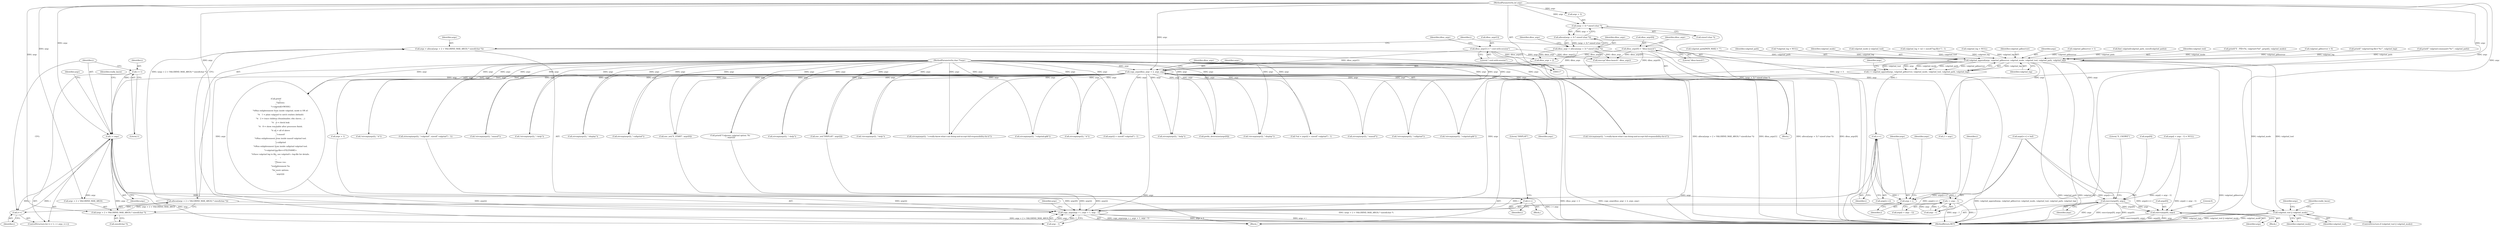 digraph "0_enlightment_bb4a21e98656fe2c7d98ba2163e6defe9a630e2b@API" {
"1000567" [label="(Call,args = alloca((argc + 2 + VALGRIND_MAX_ARGS) * sizeof(char *)))"];
"1000569" [label="(Call,alloca((argc + 2 + VALGRIND_MAX_ARGS) * sizeof(char *)))"];
"1000570" [label="(Call,(argc + 2 + VALGRIND_MAX_ARGS) * sizeof(char *))"];
"1000249" [label="(Call,i < argc)"];
"1000252" [label="(Call,i++)"];
"1000369" [label="(Call,i++)"];
"1000246" [label="(Call,i = 1)"];
"1000118" [label="(MethodParameterIn,int argc)"];
"1000220" [label="(Call,copy_args(dbus_argv + 2, argv, argc))"];
"1000215" [label="(Call,dbus_argv[1] = \"--exit-with-session\")"];
"1000210" [label="(Call,dbus_argv[0] = \"dbus-launch\")"];
"1000201" [label="(Call,dbus_argv = alloca((argc + 3) * sizeof (char *)))"];
"1000203" [label="(Call,alloca((argc + 3) * sizeof (char *)))"];
"1000204" [label="(Call,(argc + 3) * sizeof (char *))"];
"1000119" [label="(MethodParameterIn,char **argv)"];
"1000580" [label="(Call,valgrind_append(args, valgrind_gdbserver, valgrind_mode, valgrind_tool, valgrind_path, valgrind_log))"];
"1000578" [label="(Call,i = valgrind_append(args, valgrind_gdbserver, valgrind_mode, valgrind_tool, valgrind_path, valgrind_log))"];
"1000590" [label="(Call,i++)"];
"1000593" [label="(Call,copy_args(args + i, argv + 1, argc - 1))"];
"1000594" [label="(Call,args + i)"];
"1000606" [label="(Call,i + argc - 1)"];
"1000613" [label="(Call,valgrind_tool || valgrind_mode)"];
"1000619" [label="(Call,execv(args[0], args))"];
"1000664" [label="(Call,execv(args[0], args))"];
"1000587" [label="(Call,args[i++] = buf)"];
"1000451" [label="(Call,valgrind_mode || valgrind_tool)"];
"1000670" [label="(Literal,0)"];
"1000430" [label="(Call,!strcmp(argv[i], \"-i-really-know-what-i-am-doing-and-accept-full-responsibility-for-it\"))"];
"1000604" [label="(Call,args[i + argc - 1])"];
"1000431" [label="(Call,strcmp(argv[i], \"-i-really-know-what-i-am-doing-and-accept-full-responsibility-for-it\"))"];
"1000614" [label="(Identifier,valgrind_tool)"];
"1000665" [label="(Call,args[0])"];
"1000605" [label="(Identifier,args)"];
"1000588" [label="(Call,args[i++])"];
"1000593" [label="(Call,copy_args(args + i, argv + 1, argc - 1))"];
"1000222" [label="(Identifier,dbus_argv)"];
"1000617" [label="(Identifier,really_know)"];
"1000372" [label="(Literal,\"DISPLAY\")"];
"1000216" [label="(Call,dbus_argv[1])"];
"1000316" [label="(Call,valgrind_log = val + sizeof(\"log-file=\") - 1)"];
"1000401" [label="(Call,!strcmp(argv[i], \"-h\"))"];
"1000225" [label="(Identifier,argc)"];
"1000329" [label="(Call,valgrind_log = NULL)"];
"1000220" [label="(Call,copy_args(dbus_argv + 2, argv, argc))"];
"1000214" [label="(Literal,\"dbus-launch\")"];
"1000120" [label="(Block,)"];
"1000597" [label="(Call,argv + 1)"];
"1000579" [label="(Identifier,i)"];
"1000421" [label="(Call,printf\n             (\n               \"Options:\n\"\n               \"\t-valgrind[=MODE]\n\"\n               \"\t\tRun enlightenment from inside valgrind, mode is OR of:\n\"\n               \"\t\t   1 = plain valgrind to catch crashes (default)\n\"\n               \"\t\t   2 = trace children (thumbnailer, efm slaves, ...)\n\"\n               \"\t\t   4 = check leak\n\"\n               \"\t\t   8 = show reachable after processes finish.\n\"\n               \"\t\t all = all of above\n\"\n               \"\t-massif\n\"\n               \"\t\tRun enlightenment from inside massif valgrind tool.\n\"\n               \"\t-callgrind\n\"\n               \"\t\tRun enlightenment from inside callgrind valgrind tool.\n\"\n               \"\t-valgrind-log-file=<FILENAME>\n\"\n               \"\t\tSave valgrind log to file, see valgrind's --log-file for details.\n\"\n               \"\n\"\n               \"Please run:\n\"\n               \"\tenlightenment %s\n\"\n               \"for more options.\n\",\n               argv[i]))"];
"1000378" [label="(Call,!strcmp(argv[i], \"-massif\"))"];
"1000582" [label="(Identifier,valgrind_gdbserver)"];
"1000586" [label="(Identifier,valgrind_log)"];
"1000598" [label="(Identifier,argv)"];
"1000621" [label="(Identifier,args)"];
"1000119" [label="(MethodParameterIn,char **argv)"];
"1000581" [label="(Identifier,args)"];
"1000613" [label="(Call,valgrind_tool || valgrind_mode)"];
"1000215" [label="(Call,dbus_argv[1] = \"--exit-with-session\")"];
"1000363" [label="(Call,strcmp(argv[i], \"-display\"))"];
"1000402" [label="(Call,strcmp(argv[i], \"-h\"))"];
"1000208" [label="(Call,sizeof (char *))"];
"1000236" [label="(Call,prefix_determine(argv[0]))"];
"1000253" [label="(Identifier,i)"];
"1000664" [label="(Call,execv(args[0], args))"];
"1000251" [label="(Identifier,argc)"];
"1000268" [label="(Call,strncmp(argv[i], \"-valgrind\", sizeof(\"-valgrind\") - 1))"];
"1000370" [label="(Identifier,i)"];
"1000217" [label="(Identifier,dbus_argv)"];
"1000262" [label="(Call,valgrind_gdbserver = 1)"];
"1000256" [label="(Call,!strcmp(argv[i], \"-valgrind-gdb\"))"];
"1000408" [label="(Call,!strcmp(argv[i], \"-help\"))"];
"1000623" [label="(Identifier,args)"];
"1000201" [label="(Call,dbus_argv = alloca((argc + 3) * sizeof (char *)))"];
"1000626" [label="(Literal,\"E_CSERVE\")"];
"1000591" [label="(Identifier,i)"];
"1000257" [label="(Call,strcmp(argv[i], \"-valgrind-gdb\"))"];
"1000368" [label="(Block,)"];
"1000250" [label="(Identifier,i)"];
"1000457" [label="(Call,find_valgrind(valgrind_path, sizeof(valgrind_path)))"];
"1000249" [label="(Call,i < argc)"];
"1000608" [label="(Call,argc - 1)"];
"1000212" [label="(Identifier,dbus_argv)"];
"1000590" [label="(Call,i++)"];
"1000584" [label="(Identifier,valgrind_tool)"];
"1000571" [label="(Call,argc + 2 + VALGRIND_MAX_ARGS)"];
"1000594" [label="(Call,args + i)"];
"1000281" [label="(Call,argv[i] + sizeof(\"-valgrind\") - 1)"];
"1000620" [label="(Call,args[0])"];
"1000589" [label="(Identifier,args)"];
"1000221" [label="(Call,dbus_argv + 2)"];
"1000596" [label="(Identifier,i)"];
"1000229" [label="(Call,2 + argc)"];
"1000467" [label="(Call,printf(\"E - PID=%i, valgrind=%d\", getpid(), valgrind_mode))"];
"1000595" [label="(Identifier,args)"];
"1000612" [label="(ControlStructure,if (valgrind_tool || valgrind_mode))"];
"1000210" [label="(Call,dbus_argv[0] = \"dbus-launch\")"];
"1000233" [label="(Call,execvp(\"dbus-launch\", dbus_argv))"];
"1000569" [label="(Call,alloca((argc + 2 + VALGRIND_MAX_ARGS) * sizeof(char *)))"];
"1000219" [label="(Literal,\"--exit-with-session\")"];
"1000131" [label="(Call,valgrind_gdbserver = 0)"];
"1000567" [label="(Call,args = alloca((argc + 2 + VALGRIND_MAX_ARGS) * sizeof(char *)))"];
"1000362" [label="(Call,!strcmp(argv[i], \"-display\"))"];
"1000246" [label="(Call,i = 1)"];
"1000202" [label="(Identifier,dbus_argv)"];
"1000369" [label="(Call,i++)"];
"1000379" [label="(Call,strcmp(argv[i], \"-massif\"))"];
"1000414" [label="(Call,!strcmp(argv[i], \"--help\"))"];
"1000371" [label="(Call,env_set(\"DISPLAY\", argv[i]))"];
"1000655" [label="(Block,)"];
"1000355" [label="(Call,printf(\"Unknown valgrind option: %s\n\", argv[i]))"];
"1000245" [label="(ControlStructure,for (i = 1; i < argc; i++))"];
"1000600" [label="(Call,argc - 1)"];
"1000479" [label="(Call,printf(\" valgrind-log-file='%s'\", valgrind_log))"];
"1000224" [label="(Identifier,argv)"];
"1000576" [label="(Call,sizeof(char *))"];
"1000390" [label="(Call,strcmp(argv[i], \"-callgrind\"))"];
"1000204" [label="(Call,(argc + 3) * sizeof (char *))"];
"1000247" [label="(Identifier,i)"];
"1000474" [label="(Call,printf(\" valgrind-command='%s'\", valgrind_path))"];
"1000138" [label="(Call,valgrind_path[PATH_MAX] = \"\")"];
"1000578" [label="(Call,i = valgrind_append(args, valgrind_gdbserver, valgrind_mode, valgrind_tool, valgrind_path, valgrind_log))"];
"1000580" [label="(Call,valgrind_append(args, valgrind_gdbserver, valgrind_mode, valgrind_tool, valgrind_path, valgrind_log))"];
"1000203" [label="(Call,alloca((argc + 3) * sizeof (char *)))"];
"1000668" [label="(Identifier,args)"];
"1000248" [label="(Literal,1)"];
"1000240" [label="(Call,env_set(\"E_START\", argv[0]))"];
"1000415" [label="(Call,strcmp(argv[i], \"--help\"))"];
"1000619" [label="(Call,execv(args[0], args))"];
"1000585" [label="(Identifier,valgrind_path)"];
"1000607" [label="(Identifier,i)"];
"1000118" [label="(MethodParameterIn,int argc)"];
"1000199" [label="(Block,)"];
"1000409" [label="(Call,strcmp(argv[i], \"-help\"))"];
"1000228" [label="(Identifier,dbus_argv)"];
"1000142" [label="(Call,*valgrind_log = NULL)"];
"1000279" [label="(Call,*val = argv[i] + sizeof(\"-valgrind\") - 1)"];
"1001056" [label="(MethodReturn,RET)"];
"1000583" [label="(Identifier,valgrind_mode)"];
"1000205" [label="(Call,argc + 3)"];
"1000570" [label="(Call,(argc + 2 + VALGRIND_MAX_ARGS) * sizeof(char *))"];
"1000252" [label="(Call,i++)"];
"1000440" [label="(Identifier,really_know)"];
"1000211" [label="(Call,dbus_argv[0])"];
"1000259" [label="(Identifier,argv)"];
"1000568" [label="(Identifier,args)"];
"1000389" [label="(Call,!strcmp(argv[i], \"-callgrind\"))"];
"1000606" [label="(Call,i + argc - 1)"];
"1000603" [label="(Call,args[i + argc - 1] = NULL)"];
"1000615" [label="(Identifier,valgrind_mode)"];
"1000567" -> "1000120"  [label="AST: "];
"1000567" -> "1000569"  [label="CFG: "];
"1000568" -> "1000567"  [label="AST: "];
"1000569" -> "1000567"  [label="AST: "];
"1000579" -> "1000567"  [label="CFG: "];
"1000567" -> "1001056"  [label="DDG: alloca((argc + 2 + VALGRIND_MAX_ARGS) * sizeof(char *))"];
"1000569" -> "1000567"  [label="DDG: (argc + 2 + VALGRIND_MAX_ARGS) * sizeof(char *)"];
"1000567" -> "1000580"  [label="DDG: args"];
"1000569" -> "1000570"  [label="CFG: "];
"1000570" -> "1000569"  [label="AST: "];
"1000569" -> "1001056"  [label="DDG: (argc + 2 + VALGRIND_MAX_ARGS) * sizeof(char *)"];
"1000570" -> "1000569"  [label="DDG: argc + 2 + VALGRIND_MAX_ARGS"];
"1000570" -> "1000576"  [label="CFG: "];
"1000571" -> "1000570"  [label="AST: "];
"1000576" -> "1000570"  [label="AST: "];
"1000570" -> "1001056"  [label="DDG: argc + 2 + VALGRIND_MAX_ARGS"];
"1000249" -> "1000570"  [label="DDG: argc"];
"1000118" -> "1000570"  [label="DDG: argc"];
"1000249" -> "1000245"  [label="AST: "];
"1000249" -> "1000251"  [label="CFG: "];
"1000250" -> "1000249"  [label="AST: "];
"1000251" -> "1000249"  [label="AST: "];
"1000259" -> "1000249"  [label="CFG: "];
"1000440" -> "1000249"  [label="CFG: "];
"1000249" -> "1001056"  [label="DDG: i < argc"];
"1000252" -> "1000249"  [label="DDG: i"];
"1000246" -> "1000249"  [label="DDG: i"];
"1000118" -> "1000249"  [label="DDG: argc"];
"1000220" -> "1000249"  [label="DDG: argc"];
"1000249" -> "1000252"  [label="DDG: i"];
"1000249" -> "1000369"  [label="DDG: i"];
"1000249" -> "1000571"  [label="DDG: argc"];
"1000249" -> "1000600"  [label="DDG: argc"];
"1000252" -> "1000245"  [label="AST: "];
"1000252" -> "1000253"  [label="CFG: "];
"1000253" -> "1000252"  [label="AST: "];
"1000250" -> "1000252"  [label="CFG: "];
"1000369" -> "1000252"  [label="DDG: i"];
"1000369" -> "1000368"  [label="AST: "];
"1000369" -> "1000370"  [label="CFG: "];
"1000370" -> "1000369"  [label="AST: "];
"1000372" -> "1000369"  [label="CFG: "];
"1000246" -> "1000245"  [label="AST: "];
"1000246" -> "1000248"  [label="CFG: "];
"1000247" -> "1000246"  [label="AST: "];
"1000248" -> "1000246"  [label="AST: "];
"1000250" -> "1000246"  [label="CFG: "];
"1000118" -> "1000117"  [label="AST: "];
"1000118" -> "1001056"  [label="DDG: argc"];
"1000118" -> "1000204"  [label="DDG: argc"];
"1000118" -> "1000205"  [label="DDG: argc"];
"1000118" -> "1000220"  [label="DDG: argc"];
"1000118" -> "1000229"  [label="DDG: argc"];
"1000118" -> "1000571"  [label="DDG: argc"];
"1000118" -> "1000600"  [label="DDG: argc"];
"1000118" -> "1000608"  [label="DDG: argc"];
"1000220" -> "1000199"  [label="AST: "];
"1000220" -> "1000225"  [label="CFG: "];
"1000221" -> "1000220"  [label="AST: "];
"1000224" -> "1000220"  [label="AST: "];
"1000225" -> "1000220"  [label="AST: "];
"1000228" -> "1000220"  [label="CFG: "];
"1000220" -> "1001056"  [label="DDG: dbus_argv + 2"];
"1000220" -> "1001056"  [label="DDG: copy_args(dbus_argv + 2, argv, argc)"];
"1000215" -> "1000220"  [label="DDG: dbus_argv[1]"];
"1000210" -> "1000220"  [label="DDG: dbus_argv[0]"];
"1000201" -> "1000220"  [label="DDG: dbus_argv"];
"1000119" -> "1000220"  [label="DDG: argv"];
"1000220" -> "1000229"  [label="DDG: argc"];
"1000220" -> "1000236"  [label="DDG: argv"];
"1000220" -> "1000240"  [label="DDG: argv"];
"1000220" -> "1000256"  [label="DDG: argv"];
"1000220" -> "1000257"  [label="DDG: argv"];
"1000220" -> "1000268"  [label="DDG: argv"];
"1000220" -> "1000279"  [label="DDG: argv"];
"1000220" -> "1000281"  [label="DDG: argv"];
"1000220" -> "1000355"  [label="DDG: argv"];
"1000220" -> "1000362"  [label="DDG: argv"];
"1000220" -> "1000363"  [label="DDG: argv"];
"1000220" -> "1000371"  [label="DDG: argv"];
"1000220" -> "1000378"  [label="DDG: argv"];
"1000220" -> "1000379"  [label="DDG: argv"];
"1000220" -> "1000389"  [label="DDG: argv"];
"1000220" -> "1000390"  [label="DDG: argv"];
"1000220" -> "1000401"  [label="DDG: argv"];
"1000220" -> "1000402"  [label="DDG: argv"];
"1000220" -> "1000408"  [label="DDG: argv"];
"1000220" -> "1000409"  [label="DDG: argv"];
"1000220" -> "1000414"  [label="DDG: argv"];
"1000220" -> "1000415"  [label="DDG: argv"];
"1000220" -> "1000421"  [label="DDG: argv"];
"1000220" -> "1000430"  [label="DDG: argv"];
"1000220" -> "1000431"  [label="DDG: argv"];
"1000220" -> "1000593"  [label="DDG: argv"];
"1000220" -> "1000597"  [label="DDG: argv"];
"1000215" -> "1000199"  [label="AST: "];
"1000215" -> "1000219"  [label="CFG: "];
"1000216" -> "1000215"  [label="AST: "];
"1000219" -> "1000215"  [label="AST: "];
"1000222" -> "1000215"  [label="CFG: "];
"1000215" -> "1001056"  [label="DDG: dbus_argv[1]"];
"1000215" -> "1000221"  [label="DDG: dbus_argv[1]"];
"1000215" -> "1000233"  [label="DDG: dbus_argv[1]"];
"1000210" -> "1000199"  [label="AST: "];
"1000210" -> "1000214"  [label="CFG: "];
"1000211" -> "1000210"  [label="AST: "];
"1000214" -> "1000210"  [label="AST: "];
"1000217" -> "1000210"  [label="CFG: "];
"1000210" -> "1001056"  [label="DDG: dbus_argv[0]"];
"1000210" -> "1000221"  [label="DDG: dbus_argv[0]"];
"1000210" -> "1000233"  [label="DDG: dbus_argv[0]"];
"1000201" -> "1000199"  [label="AST: "];
"1000201" -> "1000203"  [label="CFG: "];
"1000202" -> "1000201"  [label="AST: "];
"1000203" -> "1000201"  [label="AST: "];
"1000212" -> "1000201"  [label="CFG: "];
"1000201" -> "1001056"  [label="DDG: alloca((argc + 3) * sizeof (char *))"];
"1000203" -> "1000201"  [label="DDG: (argc + 3) * sizeof (char *)"];
"1000201" -> "1000221"  [label="DDG: dbus_argv"];
"1000201" -> "1000233"  [label="DDG: dbus_argv"];
"1000203" -> "1000204"  [label="CFG: "];
"1000204" -> "1000203"  [label="AST: "];
"1000203" -> "1001056"  [label="DDG: (argc + 3) * sizeof (char *)"];
"1000204" -> "1000203"  [label="DDG: argc + 3"];
"1000204" -> "1000208"  [label="CFG: "];
"1000205" -> "1000204"  [label="AST: "];
"1000208" -> "1000204"  [label="AST: "];
"1000204" -> "1001056"  [label="DDG: argc + 3"];
"1000119" -> "1000117"  [label="AST: "];
"1000119" -> "1001056"  [label="DDG: argv"];
"1000119" -> "1000236"  [label="DDG: argv"];
"1000119" -> "1000240"  [label="DDG: argv"];
"1000119" -> "1000256"  [label="DDG: argv"];
"1000119" -> "1000257"  [label="DDG: argv"];
"1000119" -> "1000268"  [label="DDG: argv"];
"1000119" -> "1000279"  [label="DDG: argv"];
"1000119" -> "1000281"  [label="DDG: argv"];
"1000119" -> "1000355"  [label="DDG: argv"];
"1000119" -> "1000362"  [label="DDG: argv"];
"1000119" -> "1000363"  [label="DDG: argv"];
"1000119" -> "1000371"  [label="DDG: argv"];
"1000119" -> "1000378"  [label="DDG: argv"];
"1000119" -> "1000379"  [label="DDG: argv"];
"1000119" -> "1000389"  [label="DDG: argv"];
"1000119" -> "1000390"  [label="DDG: argv"];
"1000119" -> "1000401"  [label="DDG: argv"];
"1000119" -> "1000402"  [label="DDG: argv"];
"1000119" -> "1000408"  [label="DDG: argv"];
"1000119" -> "1000409"  [label="DDG: argv"];
"1000119" -> "1000414"  [label="DDG: argv"];
"1000119" -> "1000415"  [label="DDG: argv"];
"1000119" -> "1000421"  [label="DDG: argv"];
"1000119" -> "1000430"  [label="DDG: argv"];
"1000119" -> "1000431"  [label="DDG: argv"];
"1000119" -> "1000593"  [label="DDG: argv"];
"1000119" -> "1000597"  [label="DDG: argv"];
"1000580" -> "1000578"  [label="AST: "];
"1000580" -> "1000586"  [label="CFG: "];
"1000581" -> "1000580"  [label="AST: "];
"1000582" -> "1000580"  [label="AST: "];
"1000583" -> "1000580"  [label="AST: "];
"1000584" -> "1000580"  [label="AST: "];
"1000585" -> "1000580"  [label="AST: "];
"1000586" -> "1000580"  [label="AST: "];
"1000578" -> "1000580"  [label="CFG: "];
"1000580" -> "1001056"  [label="DDG: valgrind_log"];
"1000580" -> "1001056"  [label="DDG: valgrind_gdbserver"];
"1000580" -> "1001056"  [label="DDG: valgrind_path"];
"1000580" -> "1000578"  [label="DDG: valgrind_log"];
"1000580" -> "1000578"  [label="DDG: valgrind_tool"];
"1000580" -> "1000578"  [label="DDG: args"];
"1000580" -> "1000578"  [label="DDG: valgrind_mode"];
"1000580" -> "1000578"  [label="DDG: valgrind_path"];
"1000580" -> "1000578"  [label="DDG: valgrind_gdbserver"];
"1000131" -> "1000580"  [label="DDG: valgrind_gdbserver"];
"1000262" -> "1000580"  [label="DDG: valgrind_gdbserver"];
"1000467" -> "1000580"  [label="DDG: valgrind_mode"];
"1000451" -> "1000580"  [label="DDG: valgrind_tool"];
"1000138" -> "1000580"  [label="DDG: valgrind_path"];
"1000474" -> "1000580"  [label="DDG: valgrind_path"];
"1000457" -> "1000580"  [label="DDG: valgrind_path"];
"1000329" -> "1000580"  [label="DDG: valgrind_log"];
"1000142" -> "1000580"  [label="DDG: valgrind_log"];
"1000479" -> "1000580"  [label="DDG: valgrind_log"];
"1000316" -> "1000580"  [label="DDG: valgrind_log"];
"1000580" -> "1000593"  [label="DDG: args"];
"1000580" -> "1000594"  [label="DDG: args"];
"1000580" -> "1000613"  [label="DDG: valgrind_tool"];
"1000580" -> "1000613"  [label="DDG: valgrind_mode"];
"1000580" -> "1000619"  [label="DDG: args"];
"1000578" -> "1000120"  [label="AST: "];
"1000579" -> "1000578"  [label="AST: "];
"1000589" -> "1000578"  [label="CFG: "];
"1000578" -> "1001056"  [label="DDG: valgrind_append(args, valgrind_gdbserver, valgrind_mode, valgrind_tool, valgrind_path, valgrind_log)"];
"1000578" -> "1000590"  [label="DDG: i"];
"1000590" -> "1000588"  [label="AST: "];
"1000590" -> "1000591"  [label="CFG: "];
"1000591" -> "1000590"  [label="AST: "];
"1000588" -> "1000590"  [label="CFG: "];
"1000590" -> "1000593"  [label="DDG: i"];
"1000590" -> "1000594"  [label="DDG: i"];
"1000590" -> "1000606"  [label="DDG: i"];
"1000593" -> "1000120"  [label="AST: "];
"1000593" -> "1000600"  [label="CFG: "];
"1000594" -> "1000593"  [label="AST: "];
"1000597" -> "1000593"  [label="AST: "];
"1000600" -> "1000593"  [label="AST: "];
"1000605" -> "1000593"  [label="CFG: "];
"1000593" -> "1001056"  [label="DDG: argv + 1"];
"1000593" -> "1001056"  [label="DDG: args + i"];
"1000593" -> "1001056"  [label="DDG: copy_args(args + i, argv + 1, argc - 1)"];
"1000587" -> "1000593"  [label="DDG: args[i++]"];
"1000355" -> "1000593"  [label="DDG: argv[i]"];
"1000421" -> "1000593"  [label="DDG: argv[i]"];
"1000240" -> "1000593"  [label="DDG: argv[0]"];
"1000371" -> "1000593"  [label="DDG: argv[i]"];
"1000268" -> "1000593"  [label="DDG: argv[i]"];
"1000600" -> "1000593"  [label="DDG: argc"];
"1000600" -> "1000593"  [label="DDG: 1"];
"1000594" -> "1000596"  [label="CFG: "];
"1000595" -> "1000594"  [label="AST: "];
"1000596" -> "1000594"  [label="AST: "];
"1000598" -> "1000594"  [label="CFG: "];
"1000587" -> "1000594"  [label="DDG: args[i++]"];
"1000606" -> "1000604"  [label="AST: "];
"1000606" -> "1000608"  [label="CFG: "];
"1000607" -> "1000606"  [label="AST: "];
"1000608" -> "1000606"  [label="AST: "];
"1000604" -> "1000606"  [label="CFG: "];
"1000606" -> "1001056"  [label="DDG: i"];
"1000606" -> "1001056"  [label="DDG: argc - 1"];
"1000608" -> "1000606"  [label="DDG: argc"];
"1000608" -> "1000606"  [label="DDG: 1"];
"1000613" -> "1000612"  [label="AST: "];
"1000613" -> "1000614"  [label="CFG: "];
"1000613" -> "1000615"  [label="CFG: "];
"1000614" -> "1000613"  [label="AST: "];
"1000615" -> "1000613"  [label="AST: "];
"1000617" -> "1000613"  [label="CFG: "];
"1000621" -> "1000613"  [label="CFG: "];
"1000613" -> "1001056"  [label="DDG: valgrind_tool"];
"1000613" -> "1001056"  [label="DDG: valgrind_tool || valgrind_mode"];
"1000613" -> "1001056"  [label="DDG: valgrind_mode"];
"1000619" -> "1000120"  [label="AST: "];
"1000619" -> "1000623"  [label="CFG: "];
"1000620" -> "1000619"  [label="AST: "];
"1000623" -> "1000619"  [label="AST: "];
"1000626" -> "1000619"  [label="CFG: "];
"1000619" -> "1001056"  [label="DDG: args"];
"1000619" -> "1001056"  [label="DDG: execv(args[0], args)"];
"1000619" -> "1001056"  [label="DDG: args[0]"];
"1000587" -> "1000619"  [label="DDG: args[i++]"];
"1000603" -> "1000619"  [label="DDG: args[i + argc - 1]"];
"1000619" -> "1000664"  [label="DDG: args"];
"1000619" -> "1000664"  [label="DDG: args[0]"];
"1000664" -> "1000655"  [label="AST: "];
"1000664" -> "1000668"  [label="CFG: "];
"1000665" -> "1000664"  [label="AST: "];
"1000668" -> "1000664"  [label="AST: "];
"1000670" -> "1000664"  [label="CFG: "];
"1000664" -> "1001056"  [label="DDG: args"];
"1000664" -> "1001056"  [label="DDG: execv(args[0], args)"];
"1000664" -> "1001056"  [label="DDG: args[0]"];
"1000587" -> "1000664"  [label="DDG: args[i++]"];
"1000603" -> "1000664"  [label="DDG: args[i + argc - 1]"];
}
